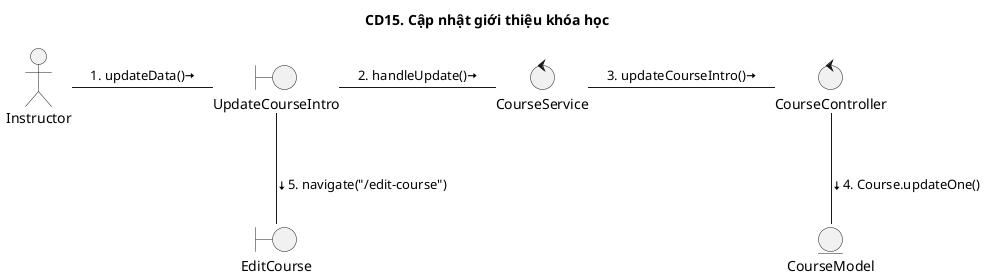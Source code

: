 @startuml CD

title CD15. Cập nhật giới thiệu khóa học

actor "Instructor"
boundary "UpdateCourseIntro"
boundary "EditCourse"
control "CourseService"
control "CourseController"
entity "CourseModel"

Instructor - UpdateCourseIntro: \l1. updateData()<&arrow-right>
UpdateCourseIntro - CourseService: \l2. handleUpdate()<&arrow-right>
CourseService - CourseController: \l3. updateCourseIntro()<&arrow-right>
CourseController -- CourseModel: \l<&arrow-bottom>4. Course.updateOne()
UpdateCourseIntro -- EditCourse: \l<&arrow-bottom>5. navigate("/edit-course")

@enduml